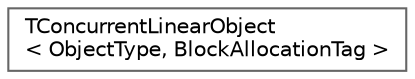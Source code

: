 digraph "Graphical Class Hierarchy"
{
 // INTERACTIVE_SVG=YES
 // LATEX_PDF_SIZE
  bgcolor="transparent";
  edge [fontname=Helvetica,fontsize=10,labelfontname=Helvetica,labelfontsize=10];
  node [fontname=Helvetica,fontsize=10,shape=box,height=0.2,width=0.4];
  rankdir="LR";
  Node0 [id="Node000000",label="TConcurrentLinearObject\l\< ObjectType, BlockAllocationTag \>",height=0.2,width=0.4,color="grey40", fillcolor="white", style="filled",URL="$d5/df0/classTConcurrentLinearObject.html",tooltip=" "];
}
